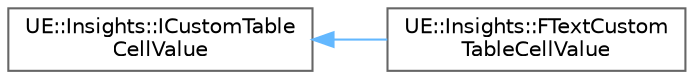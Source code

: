 digraph "Graphical Class Hierarchy"
{
 // INTERACTIVE_SVG=YES
 // LATEX_PDF_SIZE
  bgcolor="transparent";
  edge [fontname=Helvetica,fontsize=10,labelfontname=Helvetica,labelfontsize=10];
  node [fontname=Helvetica,fontsize=10,shape=box,height=0.2,width=0.4];
  rankdir="LR";
  Node0 [id="Node000000",label="UE::Insights::ICustomTable\lCellValue",height=0.2,width=0.4,color="grey40", fillcolor="white", style="filled",URL="$d3/d04/classUE_1_1Insights_1_1ICustomTableCellValue.html",tooltip=" "];
  Node0 -> Node1 [id="edge9338_Node000000_Node000001",dir="back",color="steelblue1",style="solid",tooltip=" "];
  Node1 [id="Node000001",label="UE::Insights::FTextCustom\lTableCellValue",height=0.2,width=0.4,color="grey40", fillcolor="white", style="filled",URL="$d2/df3/classUE_1_1Insights_1_1FTextCustomTableCellValue.html",tooltip=" "];
}
